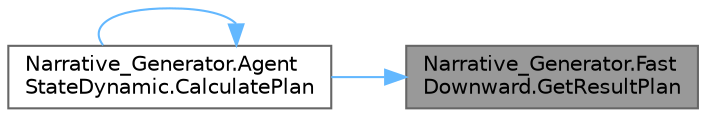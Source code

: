 digraph "Narrative_Generator.FastDownward.GetResultPlan"
{
 // LATEX_PDF_SIZE
  bgcolor="transparent";
  edge [fontname=Helvetica,fontsize=10,labelfontname=Helvetica,labelfontsize=10];
  node [fontname=Helvetica,fontsize=10,shape=box,height=0.2,width=0.4];
  rankdir="RL";
  Node1 [label="Narrative_Generator.Fast\lDownward.GetResultPlan",height=0.2,width=0.4,color="gray40", fillcolor="grey60", style="filled", fontcolor="black",tooltip="A method that reads a plan from a file generated by the planner."];
  Node1 -> Node2 [dir="back",color="steelblue1",style="solid"];
  Node2 [label="Narrative_Generator.Agent\lStateDynamic.CalculatePlan",height=0.2,width=0.4,color="grey40", fillcolor="white", style="filled",URL="$class_narrative___generator_1_1_agent_state_dynamic.html#aef438ac549caf27382b2c01cf2a218c6",tooltip="Calculate an action plan for the agent based on PDDL files with descriptions of the domain and proble..."];
  Node2 -> Node2 [dir="back",color="steelblue1",style="solid"];
}
